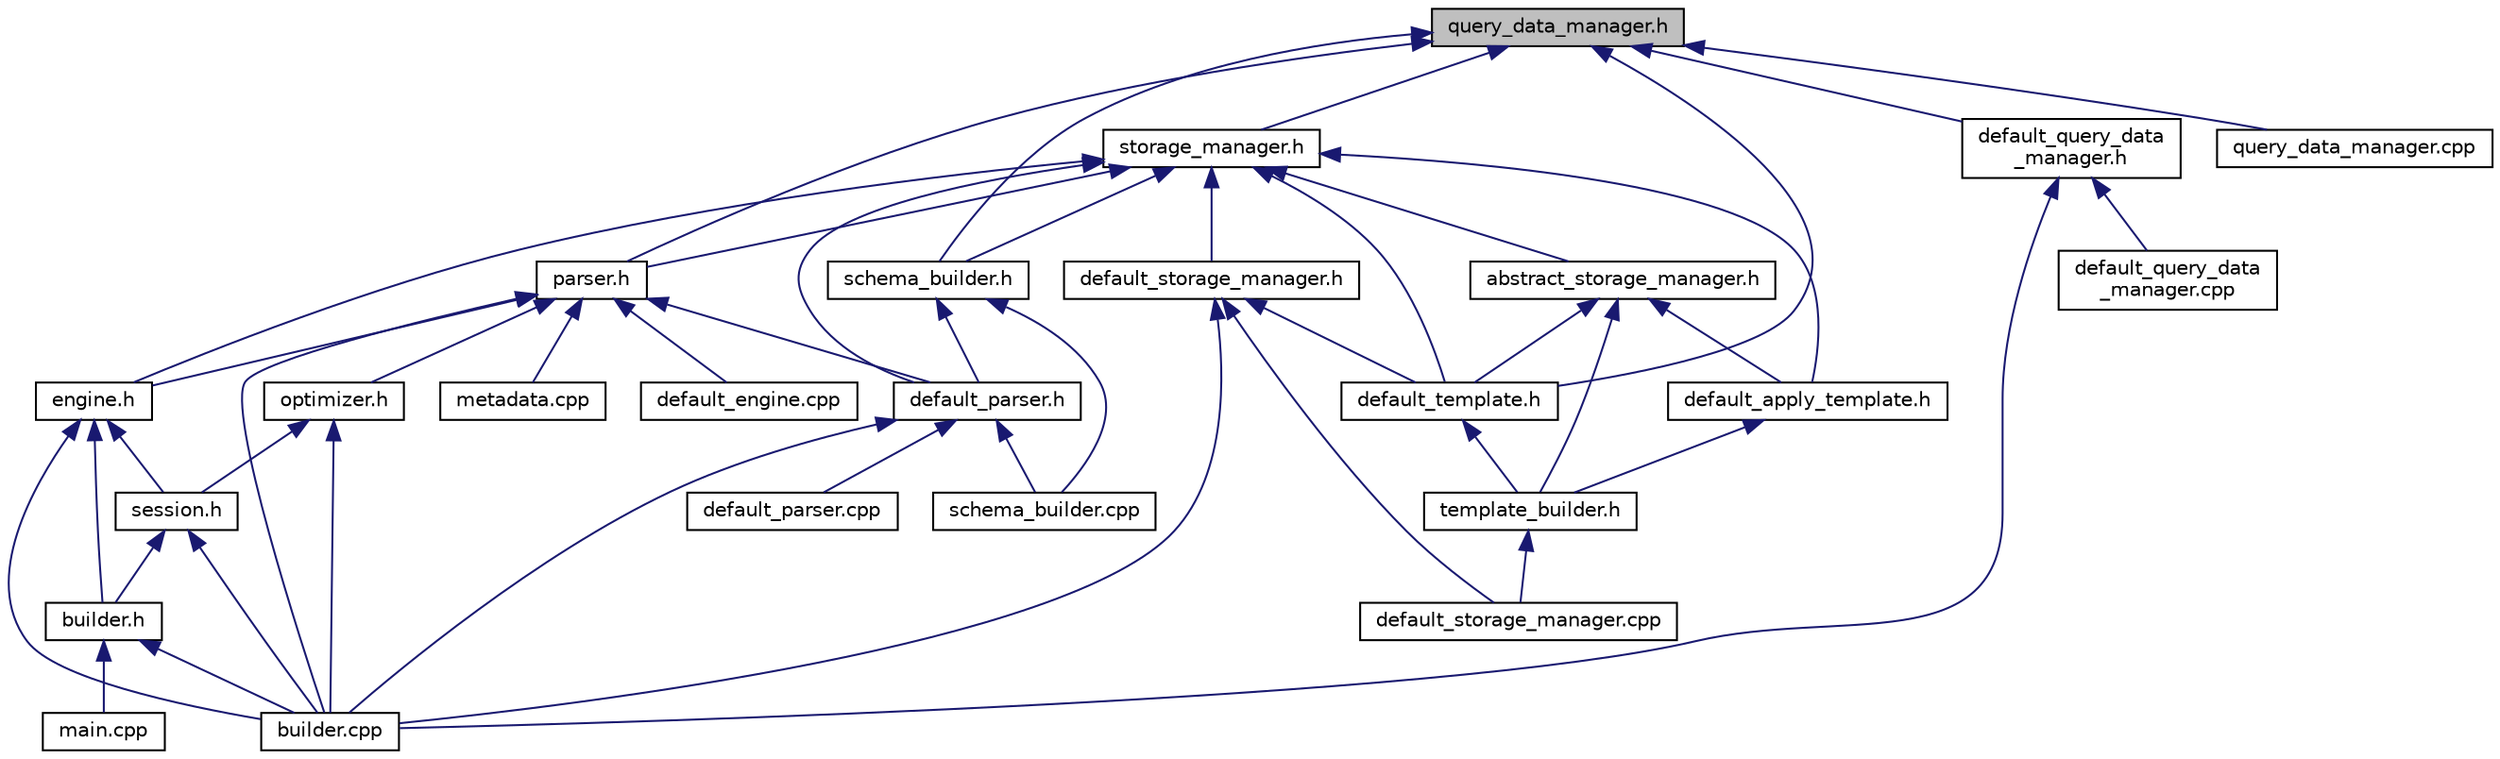 digraph "query_data_manager.h"
{
  edge [fontname="Helvetica",fontsize="10",labelfontname="Helvetica",labelfontsize="10"];
  node [fontname="Helvetica",fontsize="10",shape=record];
  Node52 [label="query_data_manager.h",height=0.2,width=0.4,color="black", fillcolor="grey75", style="filled", fontcolor="black"];
  Node52 -> Node53 [dir="back",color="midnightblue",fontsize="10",style="solid",fontname="Helvetica"];
  Node53 [label="storage_manager.h",height=0.2,width=0.4,color="black", fillcolor="white", style="filled",URL="$storage__manager_8h.html"];
  Node53 -> Node54 [dir="back",color="midnightblue",fontsize="10",style="solid",fontname="Helvetica"];
  Node54 [label="parser.h",height=0.2,width=0.4,color="black", fillcolor="white", style="filled",URL="$parser_8h.html"];
  Node54 -> Node55 [dir="back",color="midnightblue",fontsize="10",style="solid",fontname="Helvetica"];
  Node55 [label="engine.h",height=0.2,width=0.4,color="black", fillcolor="white", style="filled",URL="$engine_8h.html"];
  Node55 -> Node56 [dir="back",color="midnightblue",fontsize="10",style="solid",fontname="Helvetica"];
  Node56 [label="builder.h",height=0.2,width=0.4,color="black", fillcolor="white", style="filled",URL="$builder_8h.html"];
  Node56 -> Node57 [dir="back",color="midnightblue",fontsize="10",style="solid",fontname="Helvetica"];
  Node57 [label="builder.cpp",height=0.2,width=0.4,color="black", fillcolor="white", style="filled",URL="$builder_8cpp.html"];
  Node56 -> Node58 [dir="back",color="midnightblue",fontsize="10",style="solid",fontname="Helvetica"];
  Node58 [label="main.cpp",height=0.2,width=0.4,color="black", fillcolor="white", style="filled",URL="$main_8cpp.html"];
  Node55 -> Node59 [dir="back",color="midnightblue",fontsize="10",style="solid",fontname="Helvetica"];
  Node59 [label="session.h",height=0.2,width=0.4,color="black", fillcolor="white", style="filled",URL="$session_8h.html"];
  Node59 -> Node56 [dir="back",color="midnightblue",fontsize="10",style="solid",fontname="Helvetica"];
  Node59 -> Node57 [dir="back",color="midnightblue",fontsize="10",style="solid",fontname="Helvetica"];
  Node55 -> Node57 [dir="back",color="midnightblue",fontsize="10",style="solid",fontname="Helvetica"];
  Node54 -> Node60 [dir="back",color="midnightblue",fontsize="10",style="solid",fontname="Helvetica"];
  Node60 [label="optimizer.h",height=0.2,width=0.4,color="black", fillcolor="white", style="filled",URL="$optimizer_8h.html"];
  Node60 -> Node59 [dir="back",color="midnightblue",fontsize="10",style="solid",fontname="Helvetica"];
  Node60 -> Node57 [dir="back",color="midnightblue",fontsize="10",style="solid",fontname="Helvetica"];
  Node54 -> Node57 [dir="back",color="midnightblue",fontsize="10",style="solid",fontname="Helvetica"];
  Node54 -> Node61 [dir="back",color="midnightblue",fontsize="10",style="solid",fontname="Helvetica"];
  Node61 [label="default_parser.h",height=0.2,width=0.4,color="black", fillcolor="white", style="filled",URL="$default__parser_8h.html"];
  Node61 -> Node57 [dir="back",color="midnightblue",fontsize="10",style="solid",fontname="Helvetica"];
  Node61 -> Node62 [dir="back",color="midnightblue",fontsize="10",style="solid",fontname="Helvetica"];
  Node62 [label="default_parser.cpp",height=0.2,width=0.4,color="black", fillcolor="white", style="filled",URL="$default__parser_8cpp.html"];
  Node61 -> Node63 [dir="back",color="midnightblue",fontsize="10",style="solid",fontname="Helvetica"];
  Node63 [label="schema_builder.cpp",height=0.2,width=0.4,color="black", fillcolor="white", style="filled",URL="$schema__builder_8cpp.html"];
  Node54 -> Node64 [dir="back",color="midnightblue",fontsize="10",style="solid",fontname="Helvetica"];
  Node64 [label="metadata.cpp",height=0.2,width=0.4,color="black", fillcolor="white", style="filled",URL="$metadata_8cpp.html"];
  Node54 -> Node65 [dir="back",color="midnightblue",fontsize="10",style="solid",fontname="Helvetica"];
  Node65 [label="default_engine.cpp",height=0.2,width=0.4,color="black", fillcolor="white", style="filled",URL="$default__engine_8cpp.html"];
  Node53 -> Node55 [dir="back",color="midnightblue",fontsize="10",style="solid",fontname="Helvetica"];
  Node53 -> Node66 [dir="back",color="midnightblue",fontsize="10",style="solid",fontname="Helvetica"];
  Node66 [label="schema_builder.h",height=0.2,width=0.4,color="black", fillcolor="white", style="filled",URL="$schema__builder_8h.html"];
  Node66 -> Node61 [dir="back",color="midnightblue",fontsize="10",style="solid",fontname="Helvetica"];
  Node66 -> Node63 [dir="back",color="midnightblue",fontsize="10",style="solid",fontname="Helvetica"];
  Node53 -> Node61 [dir="back",color="midnightblue",fontsize="10",style="solid",fontname="Helvetica"];
  Node53 -> Node67 [dir="back",color="midnightblue",fontsize="10",style="solid",fontname="Helvetica"];
  Node67 [label="default_storage_manager.h",height=0.2,width=0.4,color="black", fillcolor="white", style="filled",URL="$default__storage__manager_8h.html"];
  Node67 -> Node57 [dir="back",color="midnightblue",fontsize="10",style="solid",fontname="Helvetica"];
  Node67 -> Node68 [dir="back",color="midnightblue",fontsize="10",style="solid",fontname="Helvetica"];
  Node68 [label="default_template.h",height=0.2,width=0.4,color="black", fillcolor="white", style="filled",URL="$default__template_8h.html"];
  Node68 -> Node69 [dir="back",color="midnightblue",fontsize="10",style="solid",fontname="Helvetica"];
  Node69 [label="template_builder.h",height=0.2,width=0.4,color="black", fillcolor="white", style="filled",URL="$template__builder_8h.html"];
  Node69 -> Node70 [dir="back",color="midnightblue",fontsize="10",style="solid",fontname="Helvetica"];
  Node70 [label="default_storage_manager.cpp",height=0.2,width=0.4,color="black", fillcolor="white", style="filled",URL="$default__storage__manager_8cpp.html"];
  Node67 -> Node70 [dir="back",color="midnightblue",fontsize="10",style="solid",fontname="Helvetica"];
  Node53 -> Node71 [dir="back",color="midnightblue",fontsize="10",style="solid",fontname="Helvetica"];
  Node71 [label="abstract_storage_manager.h",height=0.2,width=0.4,color="black", fillcolor="white", style="filled",URL="$abstract__storage__manager_8h.html"];
  Node71 -> Node72 [dir="back",color="midnightblue",fontsize="10",style="solid",fontname="Helvetica"];
  Node72 [label="default_apply_template.h",height=0.2,width=0.4,color="black", fillcolor="white", style="filled",URL="$default__apply__template_8h.html"];
  Node72 -> Node69 [dir="back",color="midnightblue",fontsize="10",style="solid",fontname="Helvetica"];
  Node71 -> Node68 [dir="back",color="midnightblue",fontsize="10",style="solid",fontname="Helvetica"];
  Node71 -> Node69 [dir="back",color="midnightblue",fontsize="10",style="solid",fontname="Helvetica"];
  Node53 -> Node72 [dir="back",color="midnightblue",fontsize="10",style="solid",fontname="Helvetica"];
  Node53 -> Node68 [dir="back",color="midnightblue",fontsize="10",style="solid",fontname="Helvetica"];
  Node52 -> Node54 [dir="back",color="midnightblue",fontsize="10",style="solid",fontname="Helvetica"];
  Node52 -> Node66 [dir="back",color="midnightblue",fontsize="10",style="solid",fontname="Helvetica"];
  Node52 -> Node73 [dir="back",color="midnightblue",fontsize="10",style="solid",fontname="Helvetica"];
  Node73 [label="default_query_data\l_manager.h",height=0.2,width=0.4,color="black", fillcolor="white", style="filled",URL="$default__query__data__manager_8h.html"];
  Node73 -> Node57 [dir="back",color="midnightblue",fontsize="10",style="solid",fontname="Helvetica"];
  Node73 -> Node74 [dir="back",color="midnightblue",fontsize="10",style="solid",fontname="Helvetica"];
  Node74 [label="default_query_data\l_manager.cpp",height=0.2,width=0.4,color="black", fillcolor="white", style="filled",URL="$default__query__data__manager_8cpp.html"];
  Node52 -> Node75 [dir="back",color="midnightblue",fontsize="10",style="solid",fontname="Helvetica"];
  Node75 [label="query_data_manager.cpp",height=0.2,width=0.4,color="black", fillcolor="white", style="filled",URL="$query__data__manager_8cpp.html"];
  Node52 -> Node68 [dir="back",color="midnightblue",fontsize="10",style="solid",fontname="Helvetica"];
}
